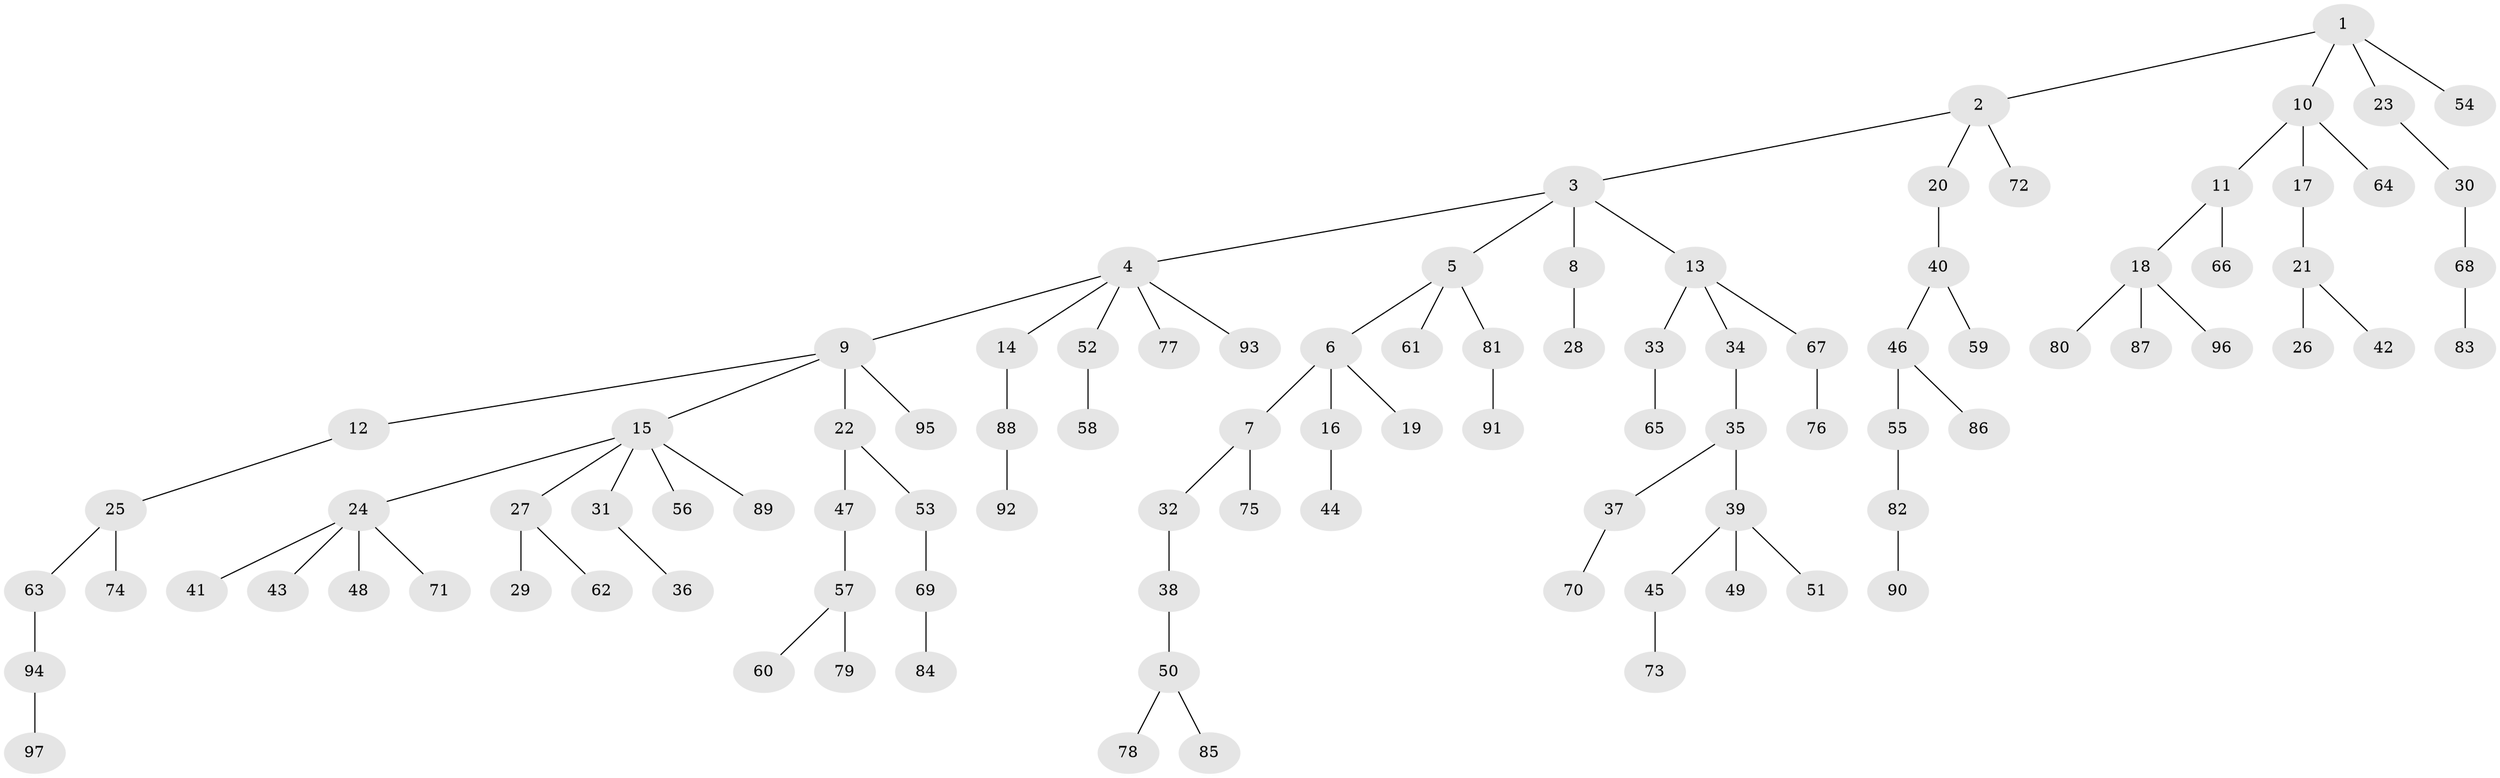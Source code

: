 // Generated by graph-tools (version 1.1) at 2025/02/03/09/25 03:02:26]
// undirected, 97 vertices, 96 edges
graph export_dot {
graph [start="1"]
  node [color=gray90,style=filled];
  1;
  2;
  3;
  4;
  5;
  6;
  7;
  8;
  9;
  10;
  11;
  12;
  13;
  14;
  15;
  16;
  17;
  18;
  19;
  20;
  21;
  22;
  23;
  24;
  25;
  26;
  27;
  28;
  29;
  30;
  31;
  32;
  33;
  34;
  35;
  36;
  37;
  38;
  39;
  40;
  41;
  42;
  43;
  44;
  45;
  46;
  47;
  48;
  49;
  50;
  51;
  52;
  53;
  54;
  55;
  56;
  57;
  58;
  59;
  60;
  61;
  62;
  63;
  64;
  65;
  66;
  67;
  68;
  69;
  70;
  71;
  72;
  73;
  74;
  75;
  76;
  77;
  78;
  79;
  80;
  81;
  82;
  83;
  84;
  85;
  86;
  87;
  88;
  89;
  90;
  91;
  92;
  93;
  94;
  95;
  96;
  97;
  1 -- 2;
  1 -- 10;
  1 -- 23;
  1 -- 54;
  2 -- 3;
  2 -- 20;
  2 -- 72;
  3 -- 4;
  3 -- 5;
  3 -- 8;
  3 -- 13;
  4 -- 9;
  4 -- 14;
  4 -- 52;
  4 -- 77;
  4 -- 93;
  5 -- 6;
  5 -- 61;
  5 -- 81;
  6 -- 7;
  6 -- 16;
  6 -- 19;
  7 -- 32;
  7 -- 75;
  8 -- 28;
  9 -- 12;
  9 -- 15;
  9 -- 22;
  9 -- 95;
  10 -- 11;
  10 -- 17;
  10 -- 64;
  11 -- 18;
  11 -- 66;
  12 -- 25;
  13 -- 33;
  13 -- 34;
  13 -- 67;
  14 -- 88;
  15 -- 24;
  15 -- 27;
  15 -- 31;
  15 -- 56;
  15 -- 89;
  16 -- 44;
  17 -- 21;
  18 -- 80;
  18 -- 87;
  18 -- 96;
  20 -- 40;
  21 -- 26;
  21 -- 42;
  22 -- 47;
  22 -- 53;
  23 -- 30;
  24 -- 41;
  24 -- 43;
  24 -- 48;
  24 -- 71;
  25 -- 63;
  25 -- 74;
  27 -- 29;
  27 -- 62;
  30 -- 68;
  31 -- 36;
  32 -- 38;
  33 -- 65;
  34 -- 35;
  35 -- 37;
  35 -- 39;
  37 -- 70;
  38 -- 50;
  39 -- 45;
  39 -- 49;
  39 -- 51;
  40 -- 46;
  40 -- 59;
  45 -- 73;
  46 -- 55;
  46 -- 86;
  47 -- 57;
  50 -- 78;
  50 -- 85;
  52 -- 58;
  53 -- 69;
  55 -- 82;
  57 -- 60;
  57 -- 79;
  63 -- 94;
  67 -- 76;
  68 -- 83;
  69 -- 84;
  81 -- 91;
  82 -- 90;
  88 -- 92;
  94 -- 97;
}
